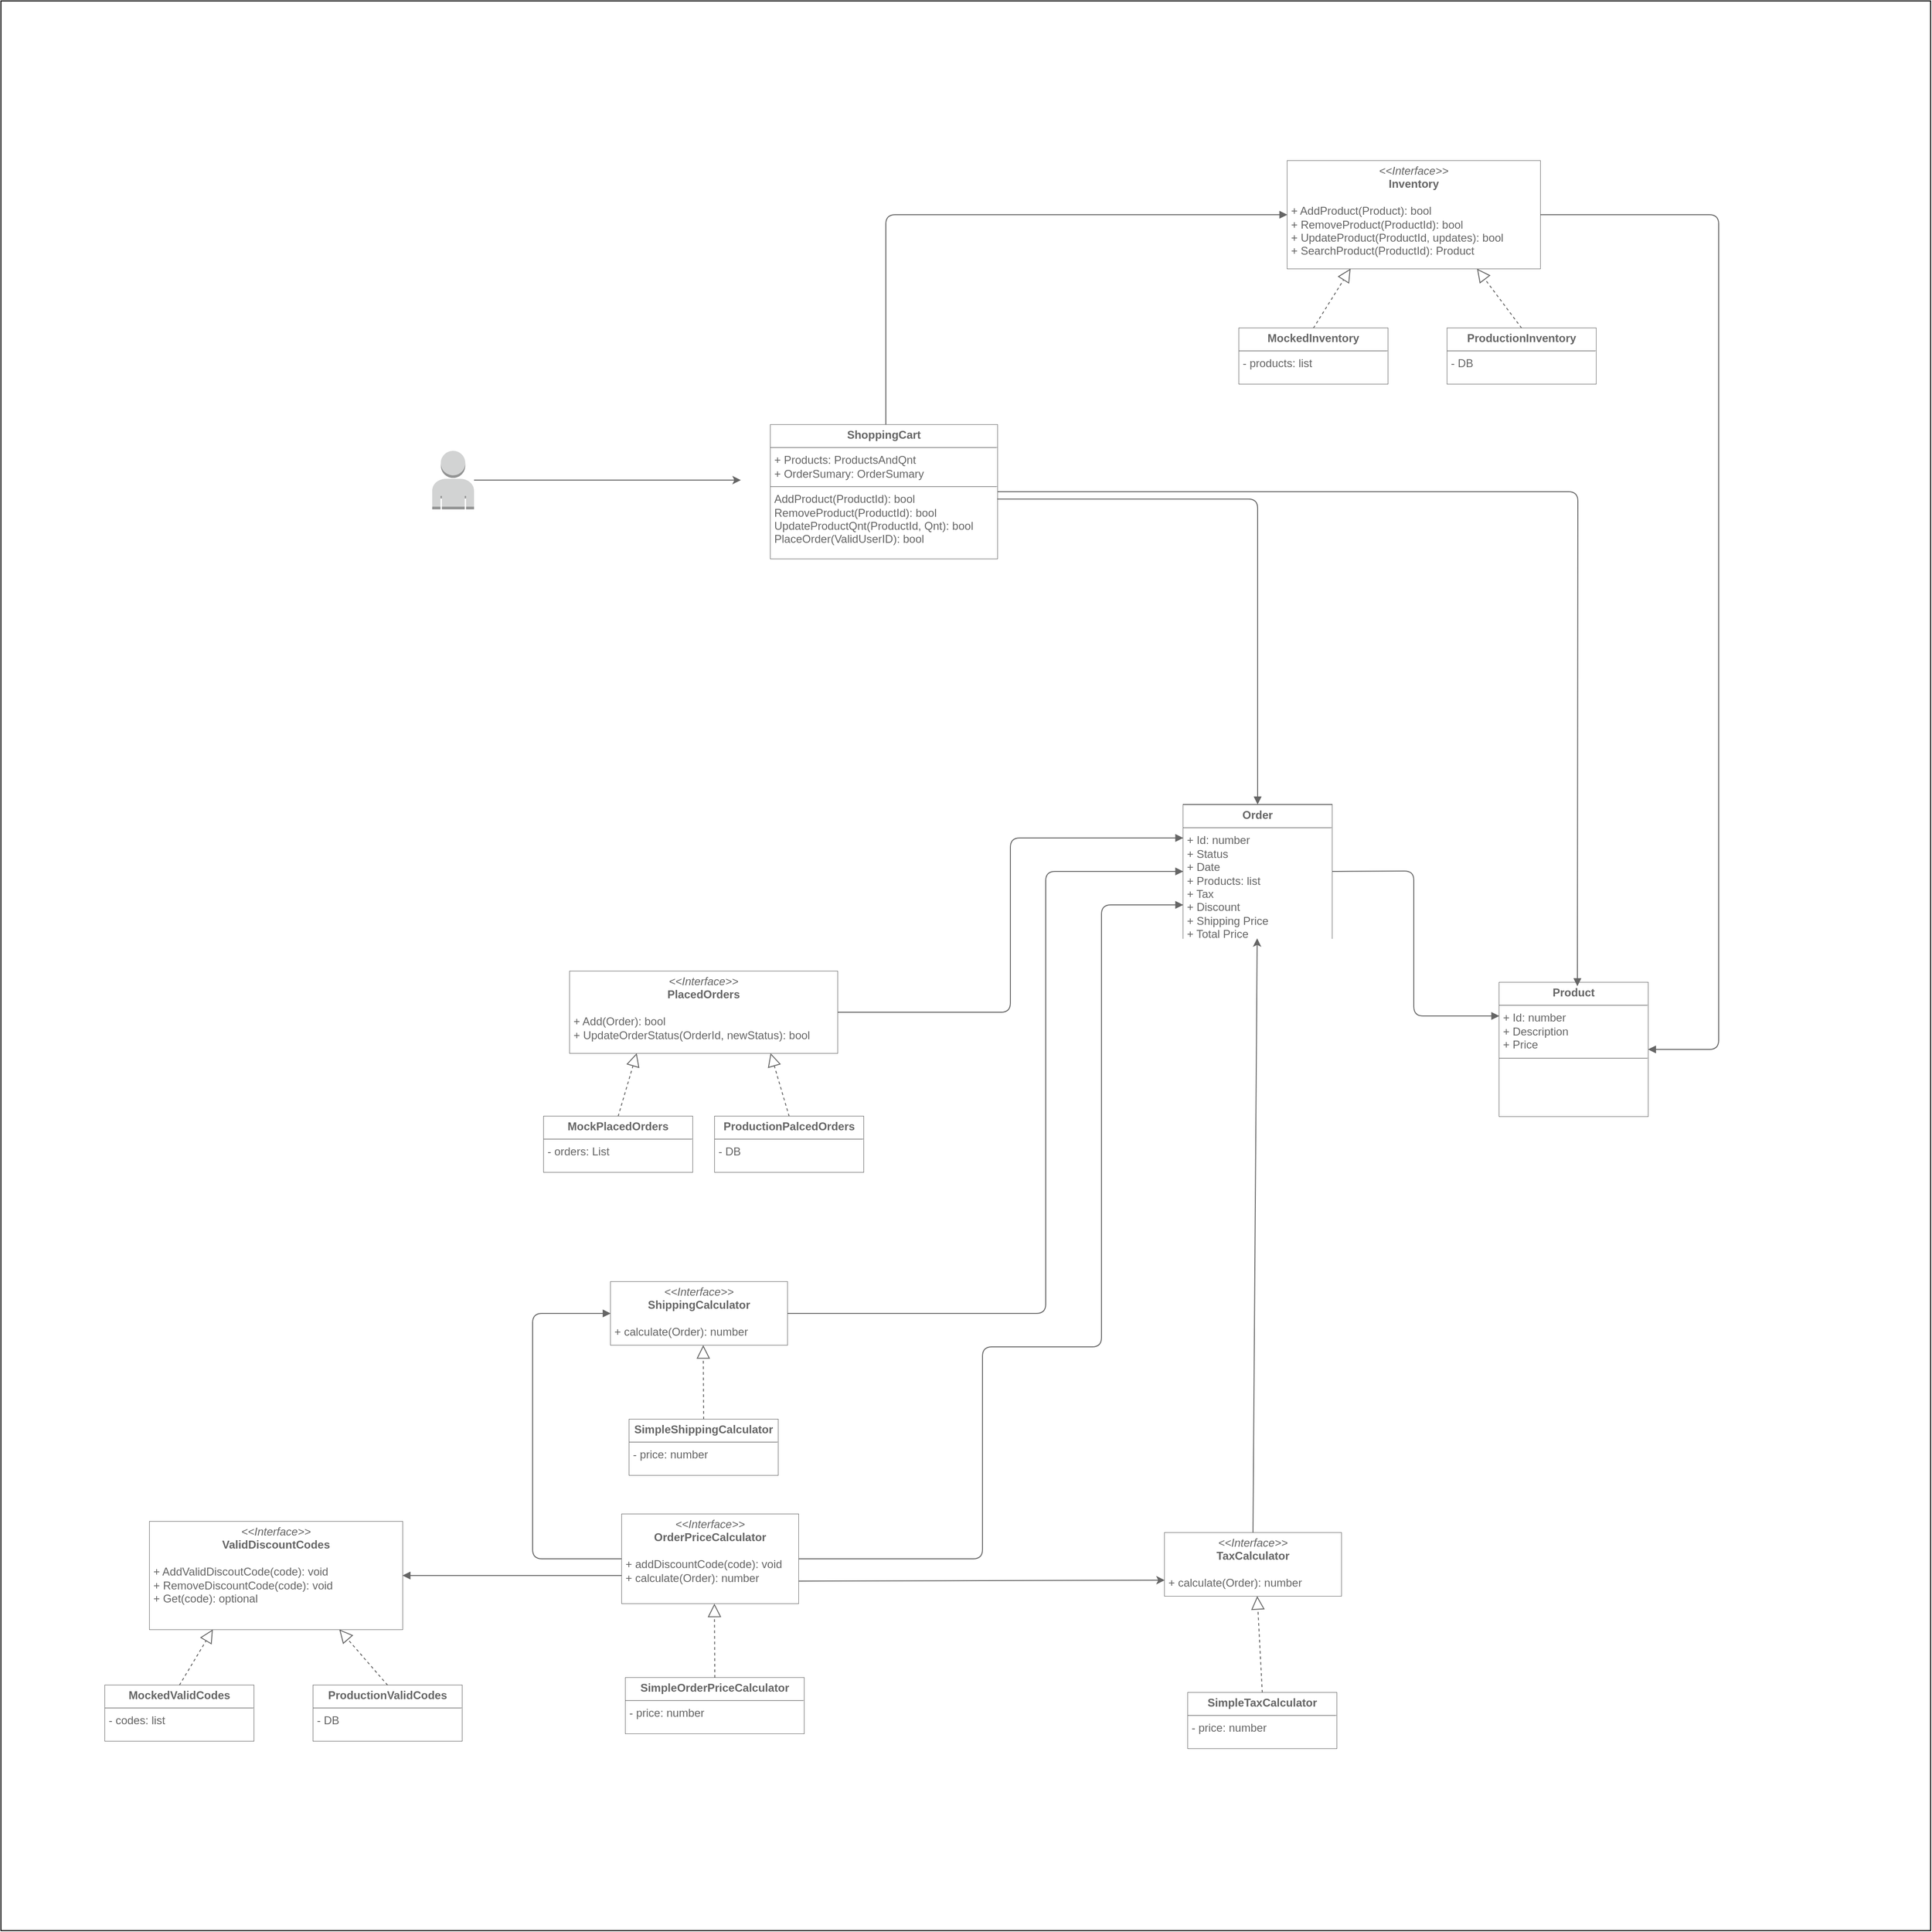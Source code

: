 <mxfile>
    <diagram id="1LMEsfMPQfCeTXIz6R_N" name="Page-1">
        <mxGraphModel dx="4873" dy="4943" grid="1" gridSize="4" guides="1" tooltips="1" connect="1" arrows="1" fold="1" page="0" pageScale="1" pageWidth="850" pageHeight="1100" background="#ffffff" math="0" shadow="0">
            <root>
                <mxCell id="0"/>
                <mxCell id="1" parent="0"/>
                <mxCell id="151" value="" style="whiteSpace=wrap;html=1;aspect=fixed;labelBackgroundColor=#FFFFFF;fontSize=5;strokeWidth=1;fillColor=#FFFFFF;" vertex="1" parent="1">
                    <mxGeometry x="-156" y="-1028" width="2076" height="2076" as="geometry"/>
                </mxCell>
                <mxCell id="149" style="edgeStyle=none;html=1;fontSize=5;fontColor=#666666;strokeColor=#666666;" edge="1" parent="1" source="2">
                    <mxGeometry relative="1" as="geometry">
                        <mxPoint x="640" y="-512.5" as="targetPoint"/>
                    </mxGeometry>
                </mxCell>
                <mxCell id="2" value="" style="outlineConnect=0;dashed=0;verticalLabelPosition=bottom;verticalAlign=top;align=center;html=1;shape=mxgraph.aws3.user;fillColor=#D2D3D3;gradientColor=none;strokeColor=default;" vertex="1" parent="1">
                    <mxGeometry x="308" y="-544" width="45" height="63" as="geometry"/>
                </mxCell>
                <mxCell id="98" value="&lt;p style=&quot;margin: 0px ; margin-top: 4px ; text-align: center&quot;&gt;&lt;i&gt;&amp;lt;&amp;lt;Interface&amp;gt;&amp;gt;&lt;/i&gt;&lt;br&gt;&lt;b&gt;ShippingCalculator&lt;/b&gt;&lt;/p&gt;&lt;p style=&quot;margin: 0px ; margin-left: 4px&quot;&gt;&lt;br&gt;&lt;/p&gt;&lt;p style=&quot;margin: 0px ; margin-left: 4px&quot;&gt;+ calculate(Order): number&lt;br&gt;&lt;/p&gt;" style="verticalAlign=top;align=left;overflow=fill;fontSize=12;fontFamily=Helvetica;html=1;labelBackgroundColor=#FFFFFF;fontColor=#666666;strokeColor=#666666;strokeWidth=1;fillColor=#2A2A2A;" vertex="1" parent="1">
                    <mxGeometry x="500" y="350" width="190" height="68" as="geometry"/>
                </mxCell>
                <mxCell id="99" value="&lt;p style=&quot;margin: 0px ; margin-top: 4px ; text-align: center&quot;&gt;&lt;b&gt;SimpleShippingCalculator&lt;/b&gt;&lt;/p&gt;&lt;hr size=&quot;1&quot;&gt;&lt;p style=&quot;margin: 0px ; margin-left: 4px&quot;&gt;- price: number&lt;/p&gt;" style="verticalAlign=top;align=left;overflow=fill;fontSize=12;fontFamily=Helvetica;html=1;labelBackgroundColor=#FFFFFF;fontColor=#666666;strokeColor=#666666;strokeWidth=1;fillColor=none;" vertex="1" parent="1">
                    <mxGeometry x="520" y="498" width="160" height="60" as="geometry"/>
                </mxCell>
                <mxCell id="100" value="" style="endArrow=block;dashed=1;endFill=0;endSize=12;html=1;fontSize=5;fontColor=#666666;strokeColor=#666666;exitX=0.5;exitY=0;exitDx=0;exitDy=0;entryX=0.524;entryY=1.002;entryDx=0;entryDy=0;entryPerimeter=0;" edge="1" parent="1" source="99" target="98">
                    <mxGeometry width="160" relative="1" as="geometry">
                        <mxPoint x="844" y="244" as="sourcePoint"/>
                        <mxPoint x="1004" y="244" as="targetPoint"/>
                    </mxGeometry>
                </mxCell>
                <mxCell id="101" value="&lt;p style=&quot;margin: 0px ; margin-top: 4px ; text-align: center&quot;&gt;&lt;i&gt;&amp;lt;&amp;lt;Interface&amp;gt;&amp;gt;&lt;/i&gt;&lt;br&gt;&lt;b&gt;PlacedOrders&lt;/b&gt;&lt;/p&gt;&lt;p style=&quot;margin: 0px ; margin-left: 4px&quot;&gt;&lt;br&gt;&lt;/p&gt;&lt;p style=&quot;margin: 0px ; margin-left: 4px&quot;&gt;+ Add(Order): bool&lt;/p&gt;&lt;p style=&quot;margin: 0px ; margin-left: 4px&quot;&gt;+ UpdateOrderStatus(OrderId, newStatus): bool&lt;/p&gt;" style="verticalAlign=top;align=left;overflow=fill;fontSize=12;fontFamily=Helvetica;html=1;labelBackgroundColor=#FFFFFF;fontColor=#666666;strokeColor=#666666;strokeWidth=1;fillColor=#2A2A2A;" vertex="1" parent="1">
                    <mxGeometry x="456" y="16" width="288" height="88" as="geometry"/>
                </mxCell>
                <mxCell id="102" value="&lt;p style=&quot;margin: 0px ; margin-top: 4px ; text-align: center&quot;&gt;&lt;b&gt;Order&lt;/b&gt;&lt;/p&gt;&lt;hr size=&quot;1&quot;&gt;&lt;p style=&quot;margin: 0px ; margin-left: 4px&quot;&gt;+ Id: number&lt;/p&gt;&lt;p style=&quot;margin: 0px ; margin-left: 4px&quot;&gt;+ Status&lt;/p&gt;&lt;p style=&quot;margin: 0px ; margin-left: 4px&quot;&gt;+ Date&lt;/p&gt;&lt;p style=&quot;margin: 0px ; margin-left: 4px&quot;&gt;+ Products: list&lt;/p&gt;&lt;p style=&quot;margin: 0px ; margin-left: 4px&quot;&gt;+ Tax&lt;/p&gt;&lt;p style=&quot;margin: 0px ; margin-left: 4px&quot;&gt;+ Discount&lt;/p&gt;&lt;p style=&quot;margin: 0px ; margin-left: 4px&quot;&gt;+ Shipping Price&lt;/p&gt;&lt;p style=&quot;margin: 0px ; margin-left: 4px&quot;&gt;+ Total Price&lt;br&gt;&lt;/p&gt;&lt;p style=&quot;margin: 0px ; margin-left: 4px&quot;&gt;&lt;br&gt;&lt;/p&gt;" style="verticalAlign=top;align=left;overflow=fill;fontSize=12;fontFamily=Helvetica;html=1;labelBackgroundColor=#FFFFFF;fontColor=#666666;strokeColor=#666666;strokeWidth=1;fillColor=none;" vertex="1" parent="1">
                    <mxGeometry x="1116" y="-163.5" width="160" height="144" as="geometry"/>
                </mxCell>
                <mxCell id="103" value="" style="endArrow=block;endFill=1;html=1;edgeStyle=orthogonalEdgeStyle;align=left;verticalAlign=top;fontSize=5;fontColor=#666666;strokeColor=#666666;entryX=0;entryY=0.25;entryDx=0;entryDy=0;exitX=1;exitY=0.5;exitDx=0;exitDy=0;" edge="1" parent="1" source="101" target="102">
                    <mxGeometry x="-1" relative="1" as="geometry">
                        <mxPoint x="648" y="48" as="sourcePoint"/>
                        <mxPoint x="806" y="49.83" as="targetPoint"/>
                    </mxGeometry>
                </mxCell>
                <mxCell id="105" value="&lt;p style=&quot;margin: 0px ; margin-top: 4px ; text-align: center&quot;&gt;&lt;b&gt;MockPlacedOrders&lt;/b&gt;&lt;/p&gt;&lt;hr size=&quot;1&quot;&gt;&lt;p style=&quot;margin: 0px ; margin-left: 4px&quot;&gt;- orders: List&lt;/p&gt;" style="verticalAlign=top;align=left;overflow=fill;fontSize=12;fontFamily=Helvetica;html=1;labelBackgroundColor=#FFFFFF;fontColor=#666666;strokeColor=#666666;strokeWidth=1;fillColor=none;" vertex="1" parent="1">
                    <mxGeometry x="428" y="172" width="160" height="60" as="geometry"/>
                </mxCell>
                <mxCell id="106" value="" style="endArrow=block;dashed=1;endFill=0;endSize=12;html=1;fontSize=5;fontColor=#666666;strokeColor=#666666;exitX=0.5;exitY=0;exitDx=0;exitDy=0;entryX=0.25;entryY=1;entryDx=0;entryDy=0;" edge="1" parent="1" source="105" target="101">
                    <mxGeometry width="160" relative="1" as="geometry">
                        <mxPoint x="692" y="180" as="sourcePoint"/>
                        <mxPoint x="852" y="180" as="targetPoint"/>
                    </mxGeometry>
                </mxCell>
                <mxCell id="108" value="&lt;p style=&quot;margin: 0px ; margin-top: 4px ; text-align: center&quot;&gt;&lt;i&gt;&amp;lt;&amp;lt;Interface&amp;gt;&amp;gt;&lt;/i&gt;&lt;br&gt;&lt;b&gt;Inventory&lt;/b&gt;&lt;/p&gt;&lt;p style=&quot;margin: 0px ; margin-left: 4px&quot;&gt;&lt;br&gt;&lt;/p&gt;&lt;p style=&quot;margin: 0px ; margin-left: 4px&quot;&gt;+ AddProduct(Product): bool&lt;br&gt;&lt;/p&gt;&lt;p style=&quot;margin: 0px ; margin-left: 4px&quot;&gt;+ RemoveProduct(ProductId): bool&lt;/p&gt;&lt;p style=&quot;margin: 0px ; margin-left: 4px&quot;&gt;+ UpdateProduct(ProductId, updates): bool&lt;/p&gt;&lt;p style=&quot;margin: 0px ; margin-left: 4px&quot;&gt;+ SearchProduct(ProductId): Product&lt;/p&gt;&lt;p style=&quot;margin: 0px ; margin-left: 4px&quot;&gt;&lt;br&gt;&lt;/p&gt;" style="verticalAlign=top;align=left;overflow=fill;fontSize=12;fontFamily=Helvetica;html=1;labelBackgroundColor=#FFFFFF;fontColor=#666666;strokeColor=#666666;strokeWidth=1;fillColor=#2A2A2A;" vertex="1" parent="1">
                    <mxGeometry x="1228" y="-856" width="272" height="116" as="geometry"/>
                </mxCell>
                <mxCell id="109" value="&lt;p style=&quot;margin: 0px ; margin-top: 4px ; text-align: center&quot;&gt;&lt;b&gt;MockedInventory&lt;/b&gt;&lt;/p&gt;&lt;hr size=&quot;1&quot;&gt;&lt;p style=&quot;margin: 0px ; margin-left: 4px&quot;&gt;- products: list&lt;/p&gt;" style="verticalAlign=top;align=left;overflow=fill;fontSize=12;fontFamily=Helvetica;html=1;labelBackgroundColor=#FFFFFF;fontColor=#666666;strokeColor=#666666;strokeWidth=1;fillColor=none;" vertex="1" parent="1">
                    <mxGeometry x="1176" y="-676" width="160" height="60" as="geometry"/>
                </mxCell>
                <mxCell id="111" value="" style="endArrow=block;dashed=1;endFill=0;endSize=12;html=1;fontSize=5;fontColor=#666666;strokeColor=#666666;exitX=0.5;exitY=0;exitDx=0;exitDy=0;entryX=0.25;entryY=1;entryDx=0;entryDy=0;" edge="1" parent="1" source="109" target="108">
                    <mxGeometry width="160" relative="1" as="geometry">
                        <mxPoint x="1360.44" y="-952.14" as="sourcePoint"/>
                        <mxPoint x="1360" y="-1032.004" as="targetPoint"/>
                    </mxGeometry>
                </mxCell>
                <mxCell id="114" value="&lt;p style=&quot;margin: 0px ; margin-top: 4px ; text-align: center&quot;&gt;&lt;b&gt;Product&lt;/b&gt;&lt;/p&gt;&lt;hr size=&quot;1&quot;&gt;&lt;p style=&quot;margin: 0px ; margin-left: 4px&quot;&gt;+ Id: number&lt;/p&gt;&lt;p style=&quot;margin: 0px ; margin-left: 4px&quot;&gt;+ Description&lt;/p&gt;&lt;p style=&quot;margin: 0px ; margin-left: 4px&quot;&gt;+ Price&lt;br&gt;&lt;/p&gt;&lt;hr size=&quot;1&quot;&gt;&lt;p style=&quot;margin: 0px ; margin-left: 4px&quot;&gt;&lt;br&gt;&lt;/p&gt;" style="verticalAlign=top;align=left;overflow=fill;fontSize=12;fontFamily=Helvetica;html=1;labelBackgroundColor=#FFFFFF;fontColor=#666666;strokeColor=#666666;strokeWidth=1;fillColor=none;" vertex="1" parent="1">
                    <mxGeometry x="1456" y="28" width="160" height="144" as="geometry"/>
                </mxCell>
                <mxCell id="115" value="" style="endArrow=block;endFill=1;html=1;edgeStyle=orthogonalEdgeStyle;align=left;verticalAlign=top;fontSize=5;fontColor=#666666;strokeColor=#666666;entryX=1;entryY=0.5;entryDx=0;entryDy=0;exitX=1;exitY=0.5;exitDx=0;exitDy=0;" edge="1" parent="1" source="108" target="114">
                    <mxGeometry x="-1" relative="1" as="geometry">
                        <mxPoint x="1288" y="276" as="sourcePoint"/>
                        <mxPoint x="1408" y="172.0" as="targetPoint"/>
                        <Array as="points">
                            <mxPoint x="1692" y="-798"/>
                            <mxPoint x="1692" y="100"/>
                        </Array>
                    </mxGeometry>
                </mxCell>
                <mxCell id="116" value="" style="endArrow=block;endFill=1;html=1;edgeStyle=orthogonalEdgeStyle;align=left;verticalAlign=top;fontSize=5;fontColor=#666666;strokeColor=#666666;exitX=1;exitY=0.5;exitDx=0;exitDy=0;entryX=0;entryY=0.25;entryDx=0;entryDy=0;" edge="1" parent="1" source="102" target="114">
                    <mxGeometry x="-1" relative="1" as="geometry">
                        <mxPoint x="748" y="64" as="sourcePoint"/>
                        <mxPoint x="1376" y="216" as="targetPoint"/>
                        <Array as="points">
                            <mxPoint x="1286" y="-92"/>
                            <mxPoint x="1364" y="-92"/>
                            <mxPoint x="1364" y="64"/>
                        </Array>
                    </mxGeometry>
                </mxCell>
                <mxCell id="117" value="" style="endArrow=block;endFill=1;html=1;edgeStyle=orthogonalEdgeStyle;align=left;verticalAlign=top;fontSize=5;fontColor=#666666;strokeColor=#666666;entryX=0;entryY=0.5;entryDx=0;entryDy=0;exitX=1;exitY=0.5;exitDx=0;exitDy=0;" edge="1" parent="1" source="98" target="102">
                    <mxGeometry x="-1" relative="1" as="geometry">
                        <mxPoint x="696" y="383.5" as="sourcePoint"/>
                        <mxPoint x="1068" y="196" as="targetPoint"/>
                        <Array as="points">
                            <mxPoint x="968" y="384"/>
                            <mxPoint x="968" y="-92"/>
                        </Array>
                    </mxGeometry>
                </mxCell>
                <mxCell id="118" value="&lt;p style=&quot;margin: 0px ; margin-top: 4px ; text-align: center&quot;&gt;&lt;b&gt;ShoppingCart&lt;/b&gt;&lt;/p&gt;&lt;hr size=&quot;1&quot;&gt;&lt;p style=&quot;margin: 0px ; margin-left: 4px&quot;&gt;+ Products: ProductsAndQnt&lt;/p&gt;&lt;p style=&quot;margin: 0px ; margin-left: 4px&quot;&gt;+ OrderSumary: OrderSumary&lt;/p&gt;&lt;hr size=&quot;1&quot;&gt;&lt;p style=&quot;margin: 0px ; margin-left: 4px&quot;&gt;AddProduct(ProductId): bool&lt;/p&gt;&lt;p style=&quot;margin: 0px ; margin-left: 4px&quot;&gt;RemoveProduct(ProductId): bool&lt;/p&gt;&lt;p style=&quot;margin: 0px ; margin-left: 4px&quot;&gt;UpdateProductQnt(ProductId, Qnt): bool&lt;/p&gt;&lt;p style=&quot;margin: 0px ; margin-left: 4px&quot;&gt;PlaceOrder(ValidUserID): bool&lt;/p&gt;&lt;p style=&quot;margin: 0px ; margin-left: 4px&quot;&gt;&lt;br&gt;&lt;/p&gt;&lt;p style=&quot;margin: 0px ; margin-left: 4px&quot;&gt;&lt;br&gt;&lt;/p&gt;" style="verticalAlign=top;align=left;overflow=fill;fontSize=12;fontFamily=Helvetica;html=1;labelBackgroundColor=#FFFFFF;fontColor=#666666;strokeColor=#666666;strokeWidth=1;fillColor=none;" vertex="1" parent="1">
                    <mxGeometry x="672" y="-572" width="244" height="144" as="geometry"/>
                </mxCell>
                <mxCell id="119" value="" style="endArrow=block;endFill=1;html=1;edgeStyle=orthogonalEdgeStyle;align=left;verticalAlign=top;fontSize=5;fontColor=#666666;strokeColor=#666666;entryX=0.5;entryY=0;entryDx=0;entryDy=0;exitX=0.999;exitY=0.555;exitDx=0;exitDy=0;exitPerimeter=0;" edge="1" parent="1" source="118" target="102">
                    <mxGeometry x="-1" relative="1" as="geometry">
                        <mxPoint x="824" y="-352.5" as="sourcePoint"/>
                        <mxPoint x="1196" y="-540.0" as="targetPoint"/>
                    </mxGeometry>
                </mxCell>
                <mxCell id="120" value="" style="endArrow=block;endFill=1;html=1;edgeStyle=orthogonalEdgeStyle;align=left;verticalAlign=top;fontSize=5;fontColor=#666666;strokeColor=#666666;entryX=0;entryY=0.5;entryDx=0;entryDy=0;" edge="1" parent="1" source="118" target="108">
                    <mxGeometry x="-1" relative="1" as="geometry">
                        <mxPoint x="971.996" y="-544.0" as="sourcePoint"/>
                        <mxPoint x="1192" y="-776" as="targetPoint"/>
                        <Array as="points">
                            <mxPoint x="796" y="-798"/>
                        </Array>
                    </mxGeometry>
                </mxCell>
                <mxCell id="121" value="" style="endArrow=block;endFill=1;html=1;edgeStyle=orthogonalEdgeStyle;align=left;verticalAlign=top;fontSize=5;fontColor=#666666;strokeColor=#666666;entryX=0.5;entryY=0;entryDx=0;entryDy=0;" edge="1" parent="1" source="118">
                    <mxGeometry x="-1" relative="1" as="geometry">
                        <mxPoint x="920" y="-532.0" as="sourcePoint"/>
                        <mxPoint x="1540" y="32" as="targetPoint"/>
                    </mxGeometry>
                </mxCell>
                <mxCell id="123" value="&lt;p style=&quot;margin: 0px ; margin-top: 4px ; text-align: center&quot;&gt;&lt;b&gt;ProductionInventory&lt;/b&gt;&lt;/p&gt;&lt;hr size=&quot;1&quot;&gt;&lt;p style=&quot;margin: 0px ; margin-left: 4px&quot;&gt;- DB&lt;/p&gt;" style="verticalAlign=top;align=left;overflow=fill;fontSize=12;fontFamily=Helvetica;html=1;labelBackgroundColor=#FFFFFF;fontColor=#666666;strokeColor=#666666;strokeWidth=1;fillColor=none;" vertex="1" parent="1">
                    <mxGeometry x="1400" y="-676" width="160" height="60" as="geometry"/>
                </mxCell>
                <mxCell id="124" value="" style="endArrow=block;dashed=1;endFill=0;endSize=12;html=1;fontSize=5;fontColor=#666666;strokeColor=#666666;exitX=0.5;exitY=0;exitDx=0;exitDy=0;entryX=0.75;entryY=1;entryDx=0;entryDy=0;" edge="1" parent="1" source="123" target="108">
                    <mxGeometry width="160" relative="1" as="geometry">
                        <mxPoint x="1288" y="-672" as="sourcePoint"/>
                        <mxPoint x="1368.0" y="-736" as="targetPoint"/>
                    </mxGeometry>
                </mxCell>
                <mxCell id="125" value="&lt;p style=&quot;margin: 0px ; margin-top: 4px ; text-align: center&quot;&gt;&lt;b&gt;ProductionPalcedOrders&lt;/b&gt;&lt;/p&gt;&lt;hr size=&quot;1&quot;&gt;&lt;p style=&quot;margin: 0px ; margin-left: 4px&quot;&gt;- DB&lt;/p&gt;" style="verticalAlign=top;align=left;overflow=fill;fontSize=12;fontFamily=Helvetica;html=1;labelBackgroundColor=#FFFFFF;fontColor=#666666;strokeColor=#666666;strokeWidth=1;fillColor=none;" vertex="1" parent="1">
                    <mxGeometry x="612" y="172" width="160" height="60" as="geometry"/>
                </mxCell>
                <mxCell id="126" value="" style="endArrow=block;dashed=1;endFill=0;endSize=12;html=1;fontSize=5;fontColor=#666666;strokeColor=#666666;exitX=0.5;exitY=0;exitDx=0;exitDy=0;entryX=0.75;entryY=1;entryDx=0;entryDy=0;" edge="1" parent="1" source="125" target="101">
                    <mxGeometry width="160" relative="1" as="geometry">
                        <mxPoint x="684" y="196" as="sourcePoint"/>
                        <mxPoint x="684.0" y="124" as="targetPoint"/>
                    </mxGeometry>
                </mxCell>
                <mxCell id="127" value="&lt;p style=&quot;margin: 0px ; margin-top: 4px ; text-align: center&quot;&gt;&lt;i&gt;&amp;lt;&amp;lt;Interface&amp;gt;&amp;gt;&lt;/i&gt;&lt;br&gt;&lt;b&gt;ValidDiscountCodes&lt;/b&gt;&lt;/p&gt;&lt;p style=&quot;margin: 0px ; margin-left: 4px&quot;&gt;&lt;br&gt;&lt;/p&gt;&lt;p style=&quot;margin: 0px ; margin-left: 4px&quot;&gt;+ AddValidDiscoutCode(code): void&lt;br&gt;&lt;/p&gt;&lt;p style=&quot;margin: 0px ; margin-left: 4px&quot;&gt;+ RemoveDiscountCode(code): void&lt;/p&gt;&lt;p style=&quot;margin: 0px ; margin-left: 4px&quot;&gt;+ Get(code): optional&lt;/p&gt;" style="verticalAlign=top;align=left;overflow=fill;fontSize=12;fontFamily=Helvetica;html=1;labelBackgroundColor=#FFFFFF;fontColor=#666666;strokeColor=#666666;strokeWidth=1;fillColor=#2A2A2A;" vertex="1" parent="1">
                    <mxGeometry x="4" y="608" width="272" height="116" as="geometry"/>
                </mxCell>
                <mxCell id="128" value="&lt;p style=&quot;margin: 0px ; margin-top: 4px ; text-align: center&quot;&gt;&lt;b&gt;MockedValidCodes&lt;/b&gt;&lt;/p&gt;&lt;hr size=&quot;1&quot;&gt;&lt;p style=&quot;margin: 0px ; margin-left: 4px&quot;&gt;- codes: list&lt;/p&gt;" style="verticalAlign=top;align=left;overflow=fill;fontSize=12;fontFamily=Helvetica;html=1;labelBackgroundColor=#FFFFFF;fontColor=#666666;strokeColor=#666666;strokeWidth=1;fillColor=none;" vertex="1" parent="1">
                    <mxGeometry x="-44" y="784" width="160" height="60" as="geometry"/>
                </mxCell>
                <mxCell id="129" value="" style="endArrow=block;dashed=1;endFill=0;endSize=12;html=1;fontSize=5;fontColor=#666666;strokeColor=#666666;exitX=0.5;exitY=0;exitDx=0;exitDy=0;entryX=0.25;entryY=1;entryDx=0;entryDy=0;" edge="1" parent="1" source="128" target="127">
                    <mxGeometry width="160" relative="1" as="geometry">
                        <mxPoint x="728.44" y="783.86" as="sourcePoint"/>
                        <mxPoint x="728" y="703.996" as="targetPoint"/>
                    </mxGeometry>
                </mxCell>
                <mxCell id="130" value="&lt;p style=&quot;margin: 0px ; margin-top: 4px ; text-align: center&quot;&gt;&lt;b&gt;ProductionValidCodes&lt;/b&gt;&lt;/p&gt;&lt;hr size=&quot;1&quot;&gt;&lt;p style=&quot;margin: 0px ; margin-left: 4px&quot;&gt;- DB&lt;/p&gt;" style="verticalAlign=top;align=left;overflow=fill;fontSize=12;fontFamily=Helvetica;html=1;labelBackgroundColor=#FFFFFF;fontColor=#666666;strokeColor=#666666;strokeWidth=1;fillColor=none;" vertex="1" parent="1">
                    <mxGeometry x="180" y="784" width="160" height="60" as="geometry"/>
                </mxCell>
                <mxCell id="131" value="" style="endArrow=block;dashed=1;endFill=0;endSize=12;html=1;fontSize=5;fontColor=#666666;strokeColor=#666666;exitX=0.5;exitY=0;exitDx=0;exitDy=0;entryX=0.75;entryY=1;entryDx=0;entryDy=0;" edge="1" parent="1" source="130" target="127">
                    <mxGeometry width="160" relative="1" as="geometry">
                        <mxPoint x="656" y="1064" as="sourcePoint"/>
                        <mxPoint x="736.0" y="1000" as="targetPoint"/>
                    </mxGeometry>
                </mxCell>
                <mxCell id="147" style="edgeStyle=none;html=1;entryX=0;entryY=0.75;entryDx=0;entryDy=0;fontSize=5;fontColor=#666666;strokeColor=#666666;exitX=1;exitY=0.75;exitDx=0;exitDy=0;" edge="1" parent="1" source="137" target="143">
                    <mxGeometry relative="1" as="geometry">
                        <mxPoint x="712" y="672" as="sourcePoint"/>
                        <Array as="points"/>
                    </mxGeometry>
                </mxCell>
                <mxCell id="137" value="&lt;p style=&quot;margin: 0px ; margin-top: 4px ; text-align: center&quot;&gt;&lt;i&gt;&amp;lt;&amp;lt;Interface&amp;gt;&amp;gt;&lt;/i&gt;&lt;br&gt;&lt;b&gt;OrderPriceCalculator&lt;/b&gt;&lt;/p&gt;&lt;p style=&quot;margin: 0px ; margin-left: 4px&quot;&gt;&lt;br&gt;&lt;/p&gt;&lt;p style=&quot;margin: 0px ; margin-left: 4px&quot;&gt;+ addDiscountCode(code): void&lt;/p&gt;&lt;p style=&quot;margin: 0px ; margin-left: 4px&quot;&gt;+ calculate(Order): number&lt;br&gt;&lt;/p&gt;" style="verticalAlign=top;align=left;overflow=fill;fontSize=12;fontFamily=Helvetica;html=1;labelBackgroundColor=#FFFFFF;fontColor=#666666;strokeColor=#666666;strokeWidth=1;fillColor=#2A2A2A;" vertex="1" parent="1">
                    <mxGeometry x="512" y="600" width="190" height="96" as="geometry"/>
                </mxCell>
                <mxCell id="138" value="&lt;p style=&quot;margin: 0px ; margin-top: 4px ; text-align: center&quot;&gt;&lt;b&gt;SimpleOrderPriceCalculator&lt;/b&gt;&lt;/p&gt;&lt;hr size=&quot;1&quot;&gt;&lt;p style=&quot;margin: 0px ; margin-left: 4px&quot;&gt;- price: number&lt;/p&gt;" style="verticalAlign=top;align=left;overflow=fill;fontSize=12;fontFamily=Helvetica;html=1;labelBackgroundColor=#FFFFFF;fontColor=#666666;strokeColor=#666666;strokeWidth=1;fillColor=none;" vertex="1" parent="1">
                    <mxGeometry x="516" y="776" width="192" height="60" as="geometry"/>
                </mxCell>
                <mxCell id="139" value="" style="endArrow=block;dashed=1;endFill=0;endSize=12;html=1;fontSize=5;fontColor=#666666;strokeColor=#666666;exitX=0.5;exitY=0;exitDx=0;exitDy=0;entryX=0.524;entryY=1.002;entryDx=0;entryDy=0;entryPerimeter=0;" edge="1" parent="1" source="138" target="137">
                    <mxGeometry width="160" relative="1" as="geometry">
                        <mxPoint x="856" y="522" as="sourcePoint"/>
                        <mxPoint x="1016" y="522" as="targetPoint"/>
                    </mxGeometry>
                </mxCell>
                <mxCell id="140" value="" style="endArrow=block;endFill=1;html=1;edgeStyle=orthogonalEdgeStyle;align=left;verticalAlign=top;fontSize=5;fontColor=#666666;strokeColor=#666666;entryX=0;entryY=0.5;entryDx=0;entryDy=0;exitX=0;exitY=0.5;exitDx=0;exitDy=0;" edge="1" parent="1" source="137" target="98">
                    <mxGeometry x="-1" relative="1" as="geometry">
                        <mxPoint x="512" y="745.5" as="sourcePoint"/>
                        <mxPoint x="884" y="558.0" as="targetPoint"/>
                        <Array as="points">
                            <mxPoint x="416" y="648"/>
                            <mxPoint x="416" y="384"/>
                        </Array>
                    </mxGeometry>
                </mxCell>
                <mxCell id="141" value="" style="endArrow=block;endFill=1;html=1;edgeStyle=orthogonalEdgeStyle;align=left;verticalAlign=top;fontSize=5;fontColor=#666666;strokeColor=#666666;entryX=1;entryY=0.5;entryDx=0;entryDy=0;" edge="1" parent="1" target="127">
                    <mxGeometry x="-1" relative="1" as="geometry">
                        <mxPoint x="512" y="666" as="sourcePoint"/>
                        <mxPoint x="328" y="652" as="targetPoint"/>
                        <Array as="points">
                            <mxPoint x="452" y="666"/>
                        </Array>
                    </mxGeometry>
                </mxCell>
                <mxCell id="142" value="" style="endArrow=block;endFill=1;html=1;edgeStyle=orthogonalEdgeStyle;align=left;verticalAlign=top;fontSize=5;fontColor=#666666;strokeColor=#666666;exitX=1;exitY=0.5;exitDx=0;exitDy=0;entryX=0;entryY=0.75;entryDx=0;entryDy=0;" edge="1" parent="1" source="137" target="102">
                    <mxGeometry x="-1" relative="1" as="geometry">
                        <mxPoint x="516" y="652" as="sourcePoint"/>
                        <mxPoint x="504" y="388.0" as="targetPoint"/>
                        <Array as="points">
                            <mxPoint x="900" y="648"/>
                            <mxPoint x="900" y="420"/>
                            <mxPoint x="1028" y="420"/>
                            <mxPoint x="1028" y="-55"/>
                        </Array>
                    </mxGeometry>
                </mxCell>
                <mxCell id="150" style="edgeStyle=none;html=1;exitX=0.5;exitY=0;exitDx=0;exitDy=0;fontSize=5;fontColor=#666666;strokeColor=#666666;" edge="1" parent="1" source="143" target="102">
                    <mxGeometry relative="1" as="geometry"/>
                </mxCell>
                <mxCell id="143" value="&lt;p style=&quot;margin: 0px ; margin-top: 4px ; text-align: center&quot;&gt;&lt;i&gt;&amp;lt;&amp;lt;Interface&amp;gt;&amp;gt;&lt;/i&gt;&lt;br&gt;&lt;b&gt;TaxCalculator&lt;/b&gt;&lt;/p&gt;&lt;p style=&quot;margin: 0px ; margin-left: 4px&quot;&gt;&lt;br&gt;&lt;/p&gt;&lt;p style=&quot;margin: 0px ; margin-left: 4px&quot;&gt;+ calculate(Order): number&lt;br&gt;&lt;/p&gt;" style="verticalAlign=top;align=left;overflow=fill;fontSize=12;fontFamily=Helvetica;html=1;labelBackgroundColor=#FFFFFF;fontColor=#666666;strokeColor=#666666;strokeWidth=1;fillColor=#2A2A2A;" vertex="1" parent="1">
                    <mxGeometry x="1096" y="620" width="190" height="68" as="geometry"/>
                </mxCell>
                <mxCell id="144" value="&lt;p style=&quot;margin: 0px ; margin-top: 4px ; text-align: center&quot;&gt;&lt;b&gt;SimpleTaxCalculator&lt;/b&gt;&lt;/p&gt;&lt;hr size=&quot;1&quot;&gt;&lt;p style=&quot;margin: 0px ; margin-left: 4px&quot;&gt;- price: number&lt;/p&gt;" style="verticalAlign=top;align=left;overflow=fill;fontSize=12;fontFamily=Helvetica;html=1;labelBackgroundColor=#FFFFFF;fontColor=#666666;strokeColor=#666666;strokeWidth=1;fillColor=none;" vertex="1" parent="1">
                    <mxGeometry x="1121" y="792" width="160" height="60" as="geometry"/>
                </mxCell>
                <mxCell id="145" value="" style="endArrow=block;dashed=1;endFill=0;endSize=12;html=1;fontSize=5;fontColor=#666666;strokeColor=#666666;exitX=0.5;exitY=0;exitDx=0;exitDy=0;entryX=0.524;entryY=1.002;entryDx=0;entryDy=0;entryPerimeter=0;" edge="1" parent="1" source="144" target="143">
                    <mxGeometry width="160" relative="1" as="geometry">
                        <mxPoint x="504" y="438" as="sourcePoint"/>
                        <mxPoint x="664" y="438" as="targetPoint"/>
                    </mxGeometry>
                </mxCell>
            </root>
        </mxGraphModel>
    </diagram>
</mxfile>